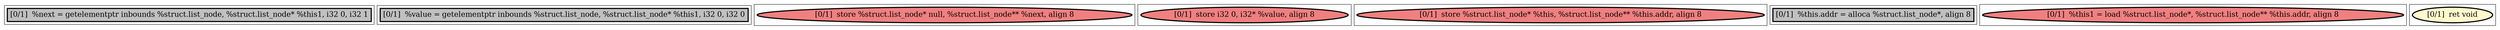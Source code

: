 
digraph G {





subgraph cluster7 {


node474 [penwidth=3.0,fontsize=20,fillcolor=grey,label="[0/1]  %next = getelementptr inbounds %struct.list_node, %struct.list_node* %this1, i32 0, i32 1",shape=rectangle,style=filled ]



}

subgraph cluster6 {


node473 [penwidth=3.0,fontsize=20,fillcolor=grey,label="[0/1]  %value = getelementptr inbounds %struct.list_node, %struct.list_node* %this1, i32 0, i32 0",shape=rectangle,style=filled ]



}

subgraph cluster0 {


node467 [penwidth=3.0,fontsize=20,fillcolor=lightcoral,label="[0/1]  store %struct.list_node* null, %struct.list_node** %next, align 8",shape=ellipse,style=filled ]



}

subgraph cluster5 {


node472 [penwidth=3.0,fontsize=20,fillcolor=lightcoral,label="[0/1]  store i32 0, i32* %value, align 8",shape=ellipse,style=filled ]



}

subgraph cluster1 {


node468 [penwidth=3.0,fontsize=20,fillcolor=lightcoral,label="[0/1]  store %struct.list_node* %this, %struct.list_node** %this.addr, align 8",shape=ellipse,style=filled ]



}

subgraph cluster2 {


node469 [penwidth=3.0,fontsize=20,fillcolor=grey,label="[0/1]  %this.addr = alloca %struct.list_node*, align 8",shape=rectangle,style=filled ]



}

subgraph cluster3 {


node470 [penwidth=3.0,fontsize=20,fillcolor=lightcoral,label="[0/1]  %this1 = load %struct.list_node*, %struct.list_node** %this.addr, align 8",shape=ellipse,style=filled ]



}

subgraph cluster4 {


node471 [penwidth=3.0,fontsize=20,fillcolor=lemonchiffon,label="[0/1]  ret void",shape=ellipse,style=filled ]



}

}
